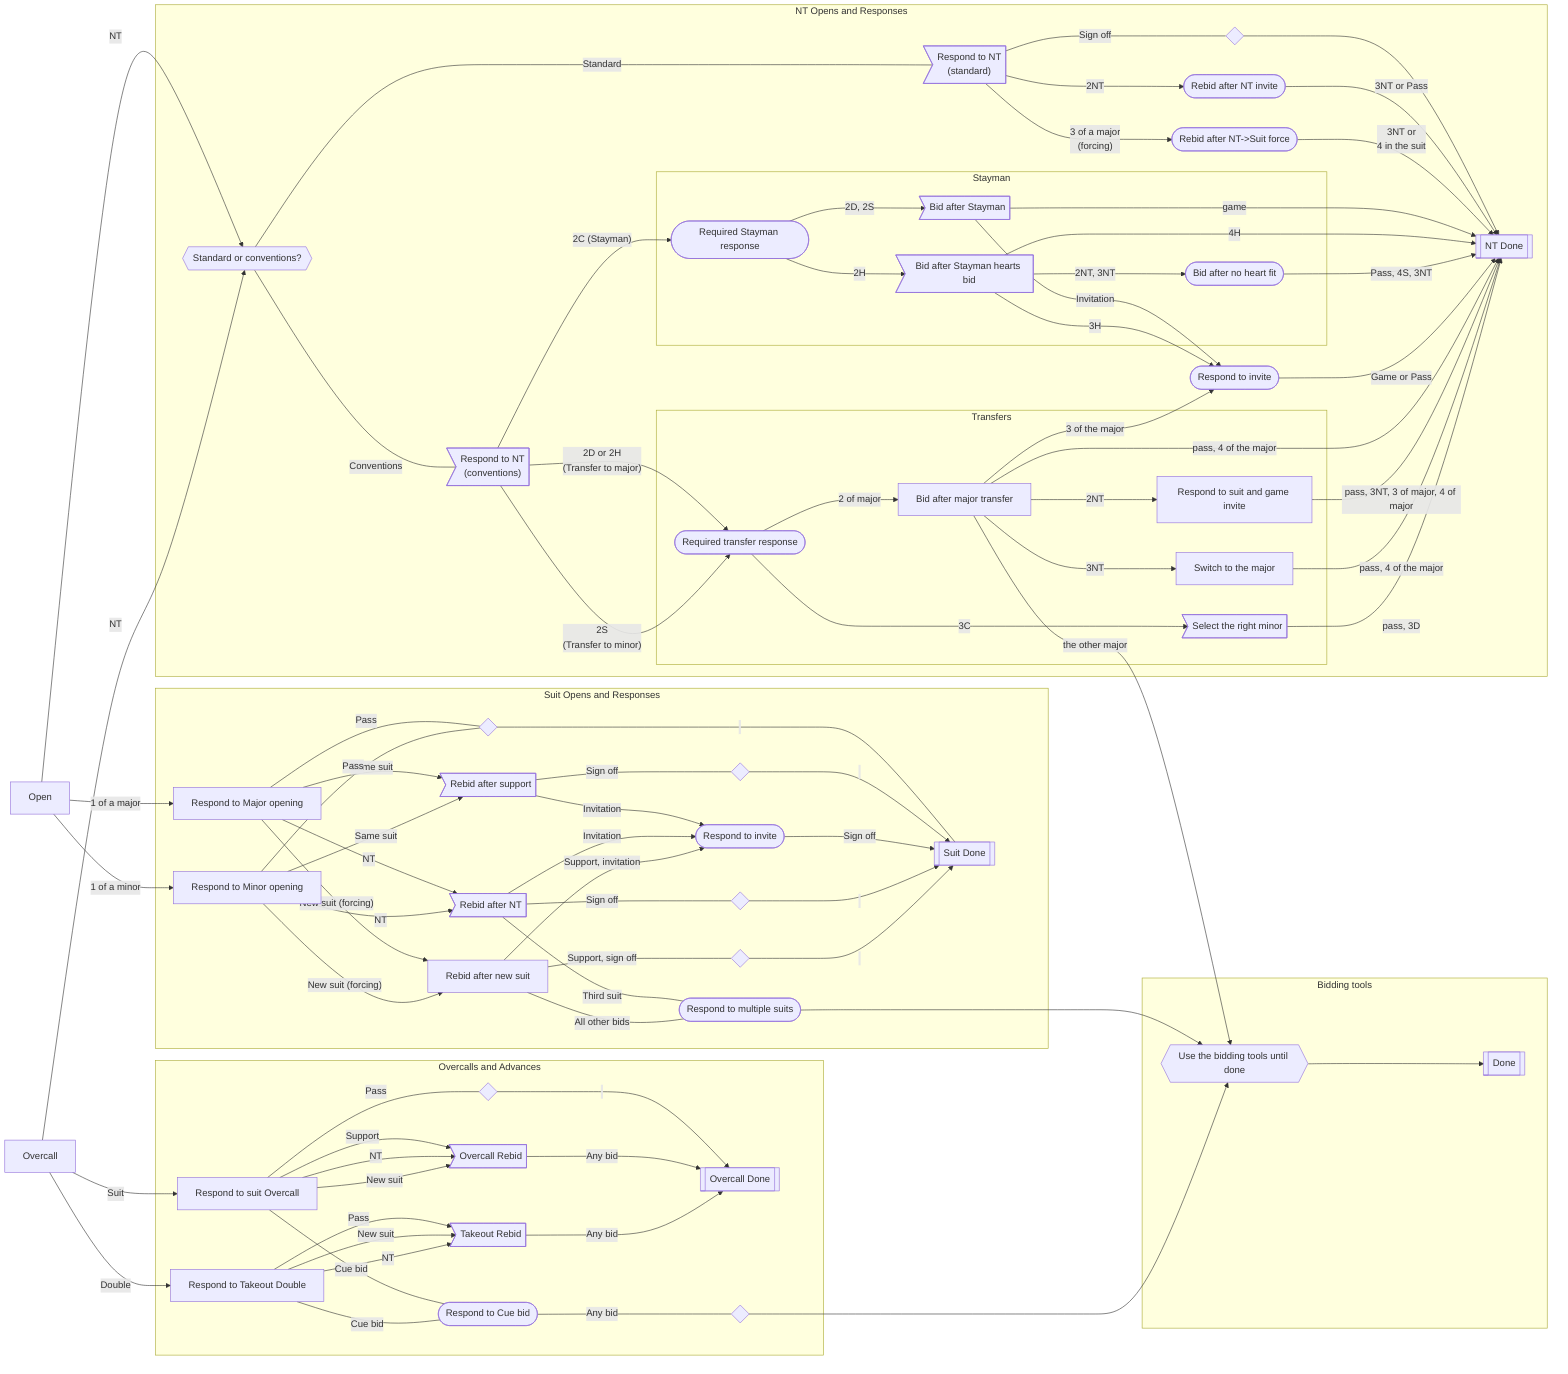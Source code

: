 flowchart LR
  Open[Open]
    Open -->|NT| NTChoice{{Standard or conventions?}}
    Open -->|1 of a major| MajorRespond[Respond to Major opening]
    Open -->|1 of a minor| MinorRespond[Respond to Minor opening]

    subgraph NTOpensGraph [NT Opens and Responses]
      NTChoice ---|Standard| NTRespond>"Respond to NT\n(standard)"]
      NTChoice ---|Conventions| NTConventions>"Respond to NT\n(conventions)"]

        NTRespond ---|"Sign off"| Spacer1{" "}
          Spacer1 --> NTDone[[NT Done]]
        NTRespond -->|"2NT"| NTInvitational([Rebid after NT invite])
          NTInvitational -->|3NT or Pass| NTDone
        NTRespond -->|"3 of a major\n(forcing)"| NTForcing([Rebid after NT->Suit force])
          NTForcing -->|3NT or\n4 in the suit| NTDone


        NTConventions -->|"2C (Stayman)"| Stayman([Required Stayman response])

        subgraph StaymanGraph [Stayman]
          Stayman -->|2D, 2S| StaymanNextBidSimple>Bid after Stayman]
          Stayman -->|2H| StaymanNextBidHearts>Bid after Stayman hearts bid]
            StaymanNextBidHearts -->|2NT, 3NT| StaymanNoHeartFit([Bid after no heart fit])
        end
            StaymanNextBidSimple -->|Invitation| NTInvite([Respond to invite])
            StaymanNextBidHearts -->|3H| NTInvite
            StaymanNextBidSimple -->|game| NTDone
            StaymanNextBidHearts -->|4H| NTDone
              StaymanNoHeartFit -->|Pass, 4S, 3NT| NTDone


              NTInvite -->|Game or Pass| NTDone


        NTConventions -->|"2D or 2H\n(Transfer to major)"| TransferResponse([Required transfer response])
        NTConventions -->|"2S\n(Transfer to minor)"| TransferResponse

        subgraph Transfer [Transfers]
          TransferResponse -->|2 of major| TransferBid[Bid after major transfer]
            TransferBid -->|2NT| TransferSuitAndGameInvite[Respond to suit and game invite]

            TransferBid -->|3NT| TransferSwitchToMajor[Switch to the major]

          TransferResponse -->|3C| TransferMinor>Select the right minor]
        end
            TransferBid -->|3 of the major| NTInvite([Respond to invite])
            TransferBid -->|pass, 4 of the major| NTDone
              TransferSuitAndGameInvite -->|pass, 3NT, 3 of major, 4 of major| NTDone
              TransferSwitchToMajor -->|pass, 4 of the major| NTDone
            TransferMinor -->|pass, 3D| NTDone




    end

    subgraph SuitOpensGraph [Suit Opens and Responses]
      MajorRespond ---|Pass| Spacer4{" "}
        Spacer4 ---|"&nbsp;"| Done[[Suit Done]]

      MajorRespond -->|Same suit| SuitSupported>Rebid after support]
        SuitSupported ---|Sign off| Spacer2{" "}
          Spacer2 -->|"&nbsp;"| Done
        SuitSupported -->|"Invitation"| Invitational([Respond to invite])
          Invitational -->|Sign off| Done

      MajorRespond -->|"New suit (forcing)"| NewSuit[Rebid after new suit]

      MajorRespond -->|NT| NTResponse>Rebid after NT]
        NTResponse ---|"Sign off"| Spacer3{" "}
          Spacer3 -->|"&nbsp;"| Done
        NTResponse -->|"Invitation"| Invitational
        NTResponse ---|Third suit| RespondMulti([Respond to multiple suits])

      MinorRespond ---|Pass| Spacer4
      MinorRespond -->|Same suit| SuitSupported
      MinorRespond -->|"New suit (forcing)"| NewSuit
      MinorRespond -->|NT| NTResponse

      NewSuit ---|"Support, sign off"| Spacer5{" "}
        Spacer5 -->|"&nbsp;"| Done
      NewSuit -->|"Support, invitation"| Invitational
      NewSuit ---|"All other bids"| RespondMulti
    end

  Overcall[Overcall]
    Overcall -->|Suit| OvercallAdvance[Respond to suit Overcall]
    Overcall -->|Double| TakeoutAdvance[Respond to Takeout Double]
    Overcall -->|NT| NTChoice

    subgraph OvercallsGraph [Overcalls and Advances]
      OvercallAdvance ---|Pass| SpacerOvercallPass{" "}
        SpacerOvercallPass -->|"&nbsp;"| OvercallDone[[Overcall Done]]
      OvercallAdvance -->|Support| OvercallRebid>Overcall Rebid]
        OvercallRebid -->|Any bid| OvercallDone
      OvercallAdvance -->|NT| OvercallRebid
      OvercallAdvance -->|New suit| OvercallRebid
      OvercallAdvance ---|Cue bid| Cue([Respond to Cue bid])

      TakeoutAdvance -->|Pass| TakeoutRebid>Takeout Rebid]
        TakeoutRebid -->|Any bid| OvercallDone
      TakeoutAdvance -->|New suit| TakeoutRebid
      TakeoutAdvance -->|NT| TakeoutRebid
      TakeoutAdvance ---|Cue bid| Cue

      Cue ---|Any bid| Spacer8{" "}
    end

      subgraph ToolsGraph [Bidding tools]
        RespondMulti --> Tools{{Use the bidding tools until done}}
        Spacer8 --> Tools
        TransferBid -->|the other major| Tools

        Tools --> ToolsDone[[Done]]
      end